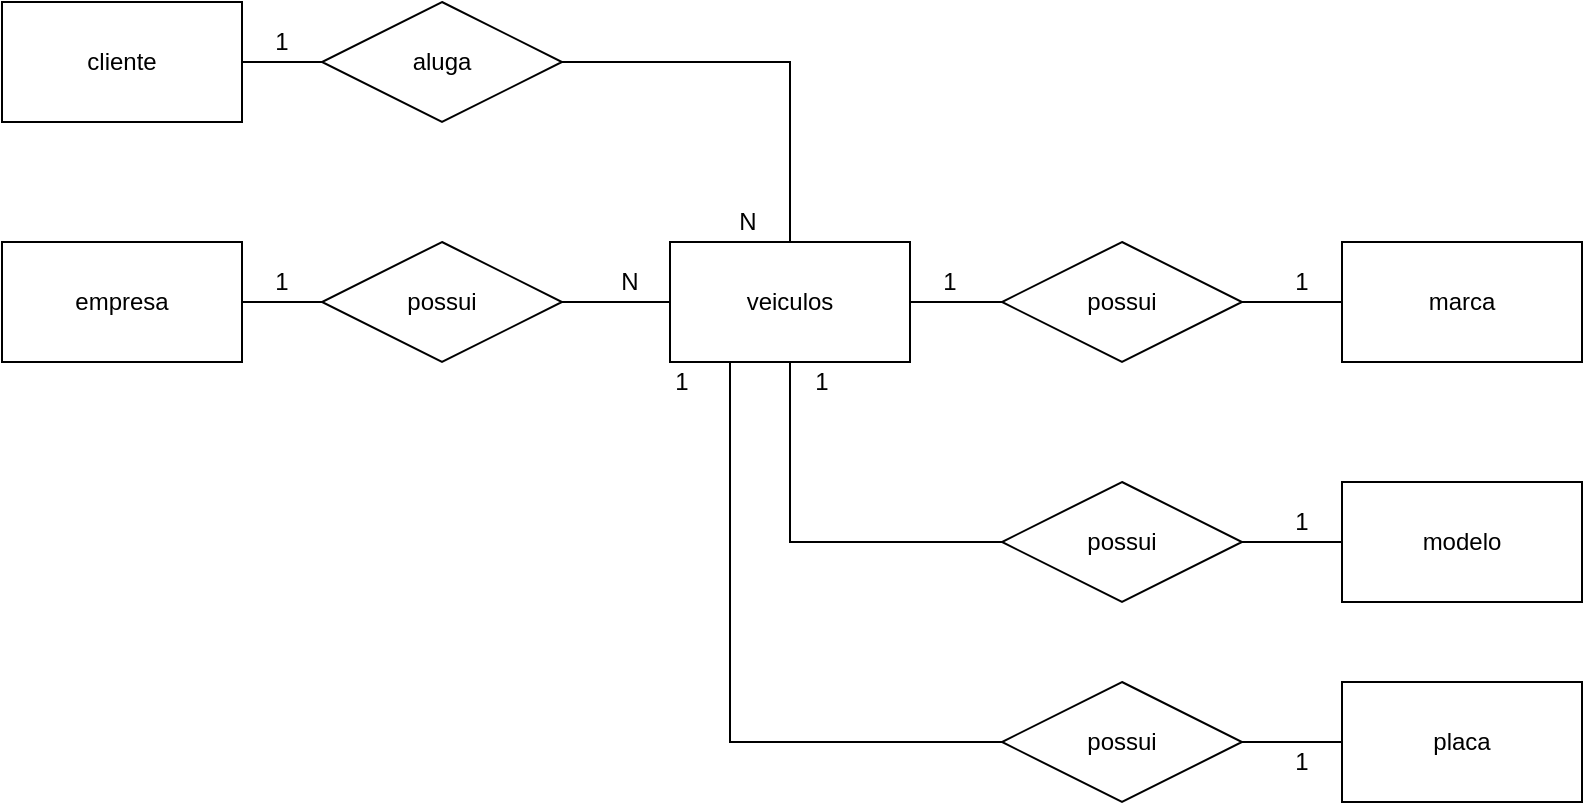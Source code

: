 <mxfile version="14.9.3" type="device"><diagram id="JzFvCX6tL7_c2XACoRIe" name="Page-1"><mxGraphModel dx="948" dy="598" grid="1" gridSize="10" guides="1" tooltips="1" connect="1" arrows="1" fold="1" page="1" pageScale="1" pageWidth="827" pageHeight="1169" math="0" shadow="0"><root><mxCell id="0"/><mxCell id="1" parent="0"/><mxCell id="A7ZzTgjQt2b4Dhhv0uXN-1" style="edgeStyle=orthogonalEdgeStyle;rounded=0;orthogonalLoop=1;jettySize=auto;html=1;exitX=1;exitY=0.5;exitDx=0;exitDy=0;entryX=0;entryY=0.5;entryDx=0;entryDy=0;endArrow=none;endFill=0;" edge="1" parent="1" source="A7ZzTgjQt2b4Dhhv0uXN-3" target="A7ZzTgjQt2b4Dhhv0uXN-6"><mxGeometry relative="1" as="geometry"/></mxCell><mxCell id="A7ZzTgjQt2b4Dhhv0uXN-3" value="empresa" style="rounded=0;whiteSpace=wrap;html=1;" vertex="1" parent="1"><mxGeometry x="60" y="160" width="120" height="60" as="geometry"/></mxCell><mxCell id="A7ZzTgjQt2b4Dhhv0uXN-4" style="edgeStyle=orthogonalEdgeStyle;rounded=0;orthogonalLoop=1;jettySize=auto;html=1;exitX=0;exitY=0.5;exitDx=0;exitDy=0;entryX=1;entryY=0.5;entryDx=0;entryDy=0;endArrow=none;endFill=0;" edge="1" parent="1" source="A7ZzTgjQt2b4Dhhv0uXN-5" target="A7ZzTgjQt2b4Dhhv0uXN-6"><mxGeometry relative="1" as="geometry"/></mxCell><mxCell id="A7ZzTgjQt2b4Dhhv0uXN-26" style="edgeStyle=orthogonalEdgeStyle;rounded=0;orthogonalLoop=1;jettySize=auto;html=1;exitX=1;exitY=0.5;exitDx=0;exitDy=0;entryX=0;entryY=0.5;entryDx=0;entryDy=0;endArrow=none;endFill=0;" edge="1" parent="1" source="A7ZzTgjQt2b4Dhhv0uXN-5" target="A7ZzTgjQt2b4Dhhv0uXN-20"><mxGeometry relative="1" as="geometry"/></mxCell><mxCell id="A7ZzTgjQt2b4Dhhv0uXN-28" style="edgeStyle=orthogonalEdgeStyle;rounded=0;orthogonalLoop=1;jettySize=auto;html=1;exitX=0.5;exitY=1;exitDx=0;exitDy=0;entryX=0;entryY=0.5;entryDx=0;entryDy=0;endArrow=none;endFill=0;" edge="1" parent="1" source="A7ZzTgjQt2b4Dhhv0uXN-5" target="A7ZzTgjQt2b4Dhhv0uXN-22"><mxGeometry relative="1" as="geometry"/></mxCell><mxCell id="A7ZzTgjQt2b4Dhhv0uXN-30" style="edgeStyle=orthogonalEdgeStyle;rounded=0;orthogonalLoop=1;jettySize=auto;html=1;exitX=0.25;exitY=1;exitDx=0;exitDy=0;entryX=0;entryY=0.5;entryDx=0;entryDy=0;endArrow=none;endFill=0;" edge="1" parent="1" source="A7ZzTgjQt2b4Dhhv0uXN-5" target="A7ZzTgjQt2b4Dhhv0uXN-24"><mxGeometry relative="1" as="geometry"/></mxCell><mxCell id="A7ZzTgjQt2b4Dhhv0uXN-42" style="edgeStyle=orthogonalEdgeStyle;rounded=0;orthogonalLoop=1;jettySize=auto;html=1;exitX=0.5;exitY=0;exitDx=0;exitDy=0;entryX=1;entryY=0.5;entryDx=0;entryDy=0;endArrow=none;endFill=0;" edge="1" parent="1" source="A7ZzTgjQt2b4Dhhv0uXN-5" target="A7ZzTgjQt2b4Dhhv0uXN-41"><mxGeometry relative="1" as="geometry"/></mxCell><mxCell id="A7ZzTgjQt2b4Dhhv0uXN-5" value="veiculos" style="rounded=0;whiteSpace=wrap;html=1;" vertex="1" parent="1"><mxGeometry x="394" y="160" width="120" height="60" as="geometry"/></mxCell><mxCell id="A7ZzTgjQt2b4Dhhv0uXN-6" value="possui" style="shape=rhombus;perimeter=rhombusPerimeter;whiteSpace=wrap;html=1;align=center;" vertex="1" parent="1"><mxGeometry x="220" y="160" width="120" height="60" as="geometry"/></mxCell><mxCell id="A7ZzTgjQt2b4Dhhv0uXN-7" value="1" style="text;html=1;strokeColor=none;fillColor=none;align=center;verticalAlign=middle;whiteSpace=wrap;rounded=0;" vertex="1" parent="1"><mxGeometry x="180" y="170" width="40" height="20" as="geometry"/></mxCell><mxCell id="A7ZzTgjQt2b4Dhhv0uXN-8" value="N" style="text;html=1;strokeColor=none;fillColor=none;align=center;verticalAlign=middle;whiteSpace=wrap;rounded=0;" vertex="1" parent="1"><mxGeometry x="354" y="170" width="40" height="20" as="geometry"/></mxCell><mxCell id="A7ZzTgjQt2b4Dhhv0uXN-20" value="possui" style="shape=rhombus;perimeter=rhombusPerimeter;whiteSpace=wrap;html=1;align=center;" vertex="1" parent="1"><mxGeometry x="560" y="160" width="120" height="60" as="geometry"/></mxCell><mxCell id="A7ZzTgjQt2b4Dhhv0uXN-27" style="edgeStyle=orthogonalEdgeStyle;rounded=0;orthogonalLoop=1;jettySize=auto;html=1;exitX=0;exitY=0.5;exitDx=0;exitDy=0;entryX=1;entryY=0.5;entryDx=0;entryDy=0;endArrow=none;endFill=0;" edge="1" parent="1" source="A7ZzTgjQt2b4Dhhv0uXN-21" target="A7ZzTgjQt2b4Dhhv0uXN-20"><mxGeometry relative="1" as="geometry"/></mxCell><mxCell id="A7ZzTgjQt2b4Dhhv0uXN-21" value="marca" style="rounded=0;whiteSpace=wrap;html=1;" vertex="1" parent="1"><mxGeometry x="730" y="160" width="120" height="60" as="geometry"/></mxCell><mxCell id="A7ZzTgjQt2b4Dhhv0uXN-22" value="possui" style="shape=rhombus;perimeter=rhombusPerimeter;whiteSpace=wrap;html=1;align=center;" vertex="1" parent="1"><mxGeometry x="560" y="280" width="120" height="60" as="geometry"/></mxCell><mxCell id="A7ZzTgjQt2b4Dhhv0uXN-29" style="edgeStyle=orthogonalEdgeStyle;rounded=0;orthogonalLoop=1;jettySize=auto;html=1;exitX=0;exitY=0.5;exitDx=0;exitDy=0;entryX=1;entryY=0.5;entryDx=0;entryDy=0;endArrow=none;endFill=0;" edge="1" parent="1" source="A7ZzTgjQt2b4Dhhv0uXN-23" target="A7ZzTgjQt2b4Dhhv0uXN-22"><mxGeometry relative="1" as="geometry"/></mxCell><mxCell id="A7ZzTgjQt2b4Dhhv0uXN-23" value="modelo" style="rounded=0;whiteSpace=wrap;html=1;" vertex="1" parent="1"><mxGeometry x="730" y="280" width="120" height="60" as="geometry"/></mxCell><mxCell id="A7ZzTgjQt2b4Dhhv0uXN-24" value="possui" style="shape=rhombus;perimeter=rhombusPerimeter;whiteSpace=wrap;html=1;align=center;" vertex="1" parent="1"><mxGeometry x="560" y="380" width="120" height="60" as="geometry"/></mxCell><mxCell id="A7ZzTgjQt2b4Dhhv0uXN-31" style="edgeStyle=orthogonalEdgeStyle;rounded=0;orthogonalLoop=1;jettySize=auto;html=1;exitX=0;exitY=0.5;exitDx=0;exitDy=0;entryX=1;entryY=0.5;entryDx=0;entryDy=0;endArrow=none;endFill=0;" edge="1" parent="1" source="A7ZzTgjQt2b4Dhhv0uXN-25" target="A7ZzTgjQt2b4Dhhv0uXN-24"><mxGeometry relative="1" as="geometry"/></mxCell><mxCell id="A7ZzTgjQt2b4Dhhv0uXN-25" value="placa" style="rounded=0;whiteSpace=wrap;html=1;" vertex="1" parent="1"><mxGeometry x="730" y="380" width="120" height="60" as="geometry"/></mxCell><mxCell id="A7ZzTgjQt2b4Dhhv0uXN-32" value="1" style="text;html=1;strokeColor=none;fillColor=none;align=center;verticalAlign=middle;whiteSpace=wrap;rounded=0;" vertex="1" parent="1"><mxGeometry x="514" y="170" width="40" height="20" as="geometry"/></mxCell><mxCell id="A7ZzTgjQt2b4Dhhv0uXN-33" value="1" style="text;html=1;strokeColor=none;fillColor=none;align=center;verticalAlign=middle;whiteSpace=wrap;rounded=0;" vertex="1" parent="1"><mxGeometry x="690" y="170" width="40" height="20" as="geometry"/></mxCell><mxCell id="A7ZzTgjQt2b4Dhhv0uXN-34" value="1" style="text;html=1;strokeColor=none;fillColor=none;align=center;verticalAlign=middle;whiteSpace=wrap;rounded=0;" vertex="1" parent="1"><mxGeometry x="450" y="220" width="40" height="20" as="geometry"/></mxCell><mxCell id="A7ZzTgjQt2b4Dhhv0uXN-35" value="1" style="text;html=1;strokeColor=none;fillColor=none;align=center;verticalAlign=middle;whiteSpace=wrap;rounded=0;" vertex="1" parent="1"><mxGeometry x="690" y="290" width="40" height="20" as="geometry"/></mxCell><mxCell id="A7ZzTgjQt2b4Dhhv0uXN-36" value="1" style="text;html=1;strokeColor=none;fillColor=none;align=center;verticalAlign=middle;whiteSpace=wrap;rounded=0;" vertex="1" parent="1"><mxGeometry x="380" y="220" width="40" height="20" as="geometry"/></mxCell><mxCell id="A7ZzTgjQt2b4Dhhv0uXN-39" value="1" style="text;html=1;strokeColor=none;fillColor=none;align=center;verticalAlign=middle;whiteSpace=wrap;rounded=0;" vertex="1" parent="1"><mxGeometry x="690" y="410" width="40" height="20" as="geometry"/></mxCell><mxCell id="A7ZzTgjQt2b4Dhhv0uXN-43" style="edgeStyle=orthogonalEdgeStyle;rounded=0;orthogonalLoop=1;jettySize=auto;html=1;exitX=1;exitY=0.5;exitDx=0;exitDy=0;entryX=0;entryY=0.5;entryDx=0;entryDy=0;endArrow=none;endFill=0;" edge="1" parent="1" source="A7ZzTgjQt2b4Dhhv0uXN-40" target="A7ZzTgjQt2b4Dhhv0uXN-41"><mxGeometry relative="1" as="geometry"/></mxCell><mxCell id="A7ZzTgjQt2b4Dhhv0uXN-40" value="cliente" style="rounded=0;whiteSpace=wrap;html=1;" vertex="1" parent="1"><mxGeometry x="60" y="40" width="120" height="60" as="geometry"/></mxCell><mxCell id="A7ZzTgjQt2b4Dhhv0uXN-41" value="aluga" style="shape=rhombus;perimeter=rhombusPerimeter;whiteSpace=wrap;html=1;align=center;" vertex="1" parent="1"><mxGeometry x="220" y="40" width="120" height="60" as="geometry"/></mxCell><mxCell id="A7ZzTgjQt2b4Dhhv0uXN-44" value="1" style="text;html=1;strokeColor=none;fillColor=none;align=center;verticalAlign=middle;whiteSpace=wrap;rounded=0;" vertex="1" parent="1"><mxGeometry x="180" y="50" width="40" height="20" as="geometry"/></mxCell><mxCell id="A7ZzTgjQt2b4Dhhv0uXN-45" value="N" style="text;html=1;strokeColor=none;fillColor=none;align=center;verticalAlign=middle;whiteSpace=wrap;rounded=0;" vertex="1" parent="1"><mxGeometry x="413" y="140" width="40" height="20" as="geometry"/></mxCell></root></mxGraphModel></diagram></mxfile>